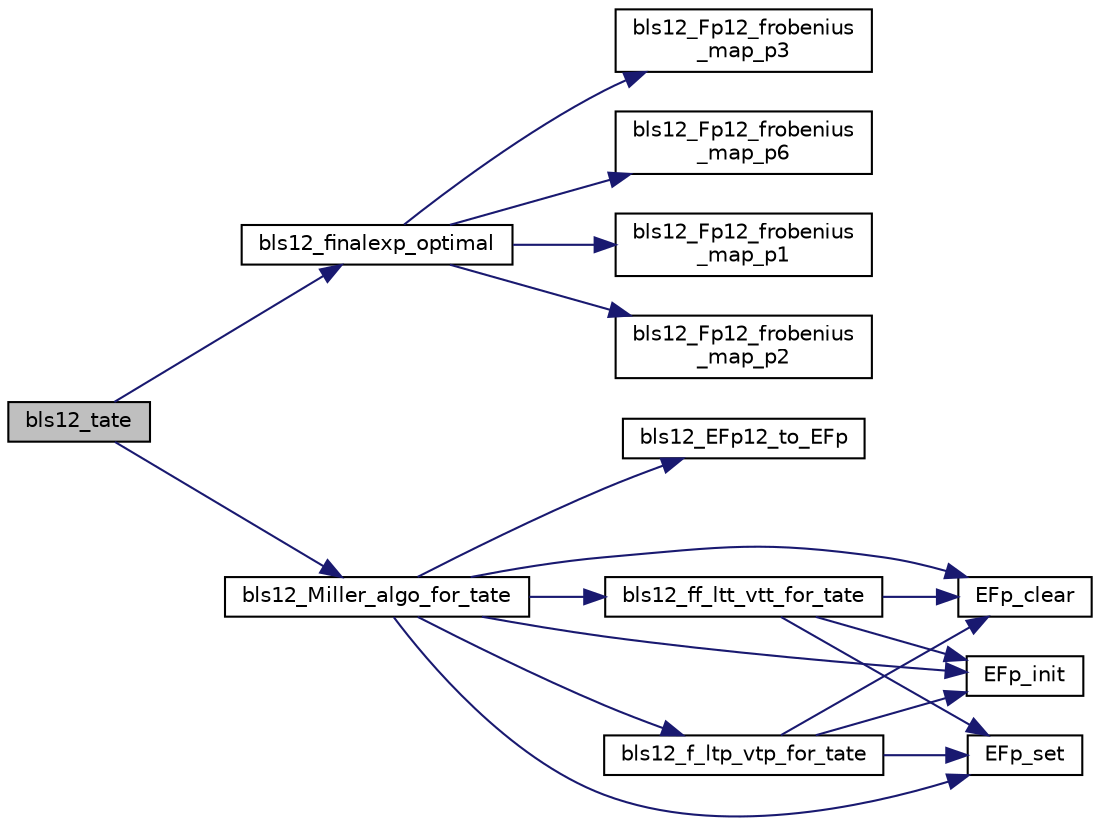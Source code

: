 digraph "bls12_tate"
{
  edge [fontname="Helvetica",fontsize="10",labelfontname="Helvetica",labelfontsize="10"];
  node [fontname="Helvetica",fontsize="10",shape=record];
  rankdir="LR";
  Node27 [label="bls12_tate",height=0.2,width=0.4,color="black", fillcolor="grey75", style="filled", fontcolor="black"];
  Node27 -> Node28 [color="midnightblue",fontsize="10",style="solid",fontname="Helvetica"];
  Node28 [label="bls12_finalexp_optimal",height=0.2,width=0.4,color="black", fillcolor="white", style="filled",URL="$bls12__finalexp_8h.html#a7ebeae6dd8ceff07d604ddb47a9cd2a1"];
  Node28 -> Node29 [color="midnightblue",fontsize="10",style="solid",fontname="Helvetica"];
  Node29 [label="bls12_Fp12_frobenius\l_map_p1",height=0.2,width=0.4,color="black", fillcolor="white", style="filled",URL="$bls12__frobenius_8h.html#a22e66a8db607710f331457d0a42b52a6"];
  Node28 -> Node30 [color="midnightblue",fontsize="10",style="solid",fontname="Helvetica"];
  Node30 [label="bls12_Fp12_frobenius\l_map_p2",height=0.2,width=0.4,color="black", fillcolor="white", style="filled",URL="$bls12__frobenius_8h.html#af6a38141d5aa4f0fc4361d12d8c05671"];
  Node28 -> Node31 [color="midnightblue",fontsize="10",style="solid",fontname="Helvetica"];
  Node31 [label="bls12_Fp12_frobenius\l_map_p3",height=0.2,width=0.4,color="black", fillcolor="white", style="filled",URL="$bls12__frobenius_8h.html#a8b383bddc2f7f902a85b73bea5d9d44d"];
  Node28 -> Node32 [color="midnightblue",fontsize="10",style="solid",fontname="Helvetica"];
  Node32 [label="bls12_Fp12_frobenius\l_map_p6",height=0.2,width=0.4,color="black", fillcolor="white", style="filled",URL="$bls12__frobenius_8h.html#ac7974480ad75b1a3ccb4ead7247abf15"];
  Node27 -> Node33 [color="midnightblue",fontsize="10",style="solid",fontname="Helvetica"];
  Node33 [label="bls12_Miller_algo_for_tate",height=0.2,width=0.4,color="black", fillcolor="white", style="filled",URL="$bls12__miller__tate_8h.html#a3e6c2d9558c05e1ab32f2c67b03287d5"];
  Node33 -> Node34 [color="midnightblue",fontsize="10",style="solid",fontname="Helvetica"];
  Node34 [label="bls12_EFp12_to_EFp",height=0.2,width=0.4,color="black", fillcolor="white", style="filled",URL="$bls12__twist_8h.html#ab400c20c7379b8092500f351fda16323"];
  Node33 -> Node35 [color="midnightblue",fontsize="10",style="solid",fontname="Helvetica"];
  Node35 [label="bls12_f_ltp_vtp_for_tate",height=0.2,width=0.4,color="black", fillcolor="white", style="filled",URL="$bls12__line__tate_8h.html#a1f80689fc6980972d6a85828147271a9"];
  Node35 -> Node36 [color="midnightblue",fontsize="10",style="solid",fontname="Helvetica"];
  Node36 [label="EFp_clear",height=0.2,width=0.4,color="black", fillcolor="white", style="filled",URL="$bn__efp_8h.html#a8d12aae9ceed0cf06fffc1dc2c2aae40"];
  Node35 -> Node37 [color="midnightblue",fontsize="10",style="solid",fontname="Helvetica"];
  Node37 [label="EFp_init",height=0.2,width=0.4,color="black", fillcolor="white", style="filled",URL="$bn__efp_8h.html#a2b1c0fe61a09134e31640f1565a48ed1"];
  Node35 -> Node38 [color="midnightblue",fontsize="10",style="solid",fontname="Helvetica"];
  Node38 [label="EFp_set",height=0.2,width=0.4,color="black", fillcolor="white", style="filled",URL="$bn__efp_8h.html#abb438750cc5bfec2da8cd2f3863a985f"];
  Node33 -> Node39 [color="midnightblue",fontsize="10",style="solid",fontname="Helvetica"];
  Node39 [label="bls12_ff_ltt_vtt_for_tate",height=0.2,width=0.4,color="black", fillcolor="white", style="filled",URL="$bls12__line__tate_8h.html#a91895df9737048f5ac59ee81633aa247"];
  Node39 -> Node36 [color="midnightblue",fontsize="10",style="solid",fontname="Helvetica"];
  Node39 -> Node37 [color="midnightblue",fontsize="10",style="solid",fontname="Helvetica"];
  Node39 -> Node38 [color="midnightblue",fontsize="10",style="solid",fontname="Helvetica"];
  Node33 -> Node36 [color="midnightblue",fontsize="10",style="solid",fontname="Helvetica"];
  Node33 -> Node37 [color="midnightblue",fontsize="10",style="solid",fontname="Helvetica"];
  Node33 -> Node38 [color="midnightblue",fontsize="10",style="solid",fontname="Helvetica"];
}
